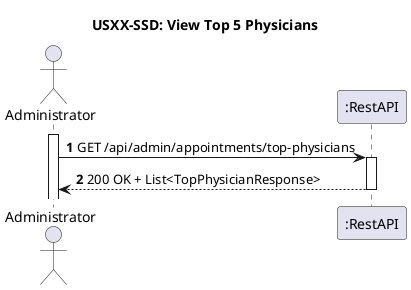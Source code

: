 @startuml
title USXX-SSD: View Top 5 Physicians

autoactivate on
autonumber

actor "Administrator" as Admin
participant ":RestAPI" as System

activate Admin
Admin -> System: GET /api/admin/appointments/top-physicians
System --> Admin: 200 OK + List<TopPhysicianResponse>
@enduml
